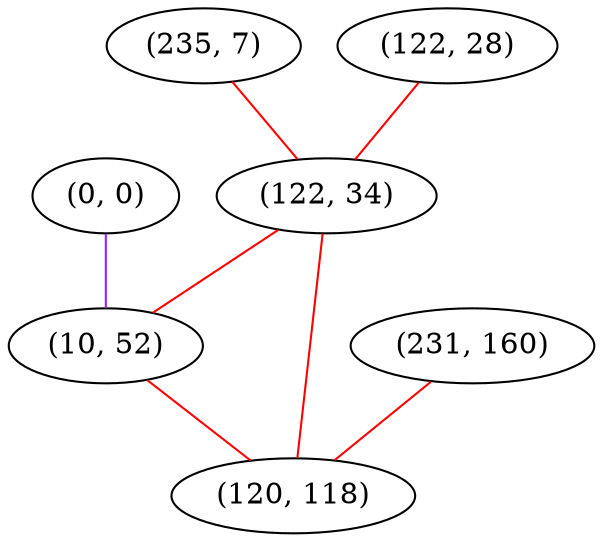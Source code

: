 graph "" {
"(235, 7)";
"(0, 0)";
"(231, 160)";
"(122, 28)";
"(122, 34)";
"(10, 52)";
"(120, 118)";
"(235, 7)" -- "(122, 34)"  [color=red, key=0, weight=1];
"(0, 0)" -- "(10, 52)"  [color=purple, key=0, weight=4];
"(231, 160)" -- "(120, 118)"  [color=red, key=0, weight=1];
"(122, 28)" -- "(122, 34)"  [color=red, key=0, weight=1];
"(122, 34)" -- "(120, 118)"  [color=red, key=0, weight=1];
"(122, 34)" -- "(10, 52)"  [color=red, key=0, weight=1];
"(10, 52)" -- "(120, 118)"  [color=red, key=0, weight=1];
}
